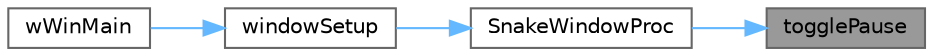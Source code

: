 digraph "togglePause"
{
 // LATEX_PDF_SIZE
  bgcolor="transparent";
  edge [fontname=Helvetica,fontsize=10,labelfontname=Helvetica,labelfontsize=10];
  node [fontname=Helvetica,fontsize=10,shape=box,height=0.2,width=0.4];
  rankdir="RL";
  Node1 [id="Node000001",label="togglePause",height=0.2,width=0.4,color="gray40", fillcolor="grey60", style="filled", fontcolor="black",tooltip="Toggles the game's pause state."];
  Node1 -> Node2 [id="edge1_Node000001_Node000002",dir="back",color="steelblue1",style="solid",tooltip=" "];
  Node2 [id="Node000002",label="SnakeWindowProc",height=0.2,width=0.4,color="grey40", fillcolor="white", style="filled",URL="$group___window_functions.html#ga811935f19b01d8c5fee37982d7ca4595",tooltip="Main window procedure for handling Win32 messages."];
  Node2 -> Node3 [id="edge2_Node000002_Node000003",dir="back",color="steelblue1",style="solid",tooltip=" "];
  Node3 [id="Node000003",label="windowSetup",height=0.2,width=0.4,color="grey40", fillcolor="white", style="filled",URL="$group___window_functions.html#ga01fa9211021b3ca32824e34add7b816c",tooltip="Initializes all window-related resources for the Snake game."];
  Node3 -> Node4 [id="edge3_Node000003_Node000004",dir="back",color="steelblue1",style="solid",tooltip=" "];
  Node4 [id="Node000004",label="wWinMain",height=0.2,width=0.4,color="grey40", fillcolor="white", style="filled",URL="$snake_8c.html#ae8c2438b496ad32454f200f3b5b28053",tooltip="The Win32 application entry point for the Snake game."];
}
